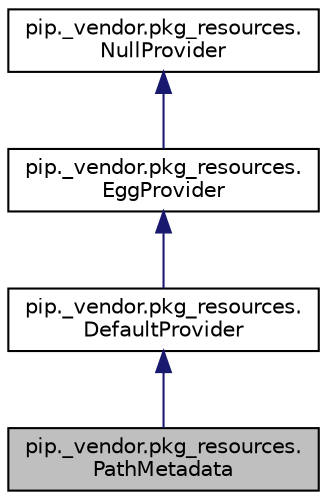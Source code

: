 digraph "pip._vendor.pkg_resources.PathMetadata"
{
 // LATEX_PDF_SIZE
  edge [fontname="Helvetica",fontsize="10",labelfontname="Helvetica",labelfontsize="10"];
  node [fontname="Helvetica",fontsize="10",shape=record];
  Node1 [label="pip._vendor.pkg_resources.\lPathMetadata",height=0.2,width=0.4,color="black", fillcolor="grey75", style="filled", fontcolor="black",tooltip=" "];
  Node2 -> Node1 [dir="back",color="midnightblue",fontsize="10",style="solid"];
  Node2 [label="pip._vendor.pkg_resources.\lDefaultProvider",height=0.2,width=0.4,color="black", fillcolor="white", style="filled",URL="$classpip_1_1__vendor_1_1pkg__resources_1_1DefaultProvider.html",tooltip=" "];
  Node3 -> Node2 [dir="back",color="midnightblue",fontsize="10",style="solid"];
  Node3 [label="pip._vendor.pkg_resources.\lEggProvider",height=0.2,width=0.4,color="black", fillcolor="white", style="filled",URL="$classpip_1_1__vendor_1_1pkg__resources_1_1EggProvider.html",tooltip=" "];
  Node4 -> Node3 [dir="back",color="midnightblue",fontsize="10",style="solid"];
  Node4 [label="pip._vendor.pkg_resources.\lNullProvider",height=0.2,width=0.4,color="black", fillcolor="white", style="filled",URL="$classpip_1_1__vendor_1_1pkg__resources_1_1NullProvider.html",tooltip=" "];
}
